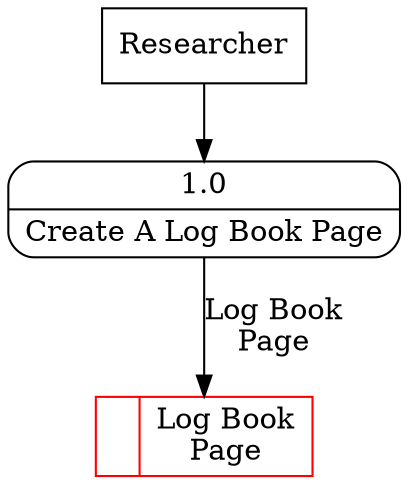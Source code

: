 digraph dfd2{ 
node[shape=record]
200 [label="<f0>  |<f1> Log Book\nPage " color=red];
201 [label="Researcher" shape=box];
202 [label="{<f0> 1.0|<f1> Create A Log Book Page }" shape=Mrecord];
201 -> 202
202 -> 200 [label="Log Book\nPage"]
}